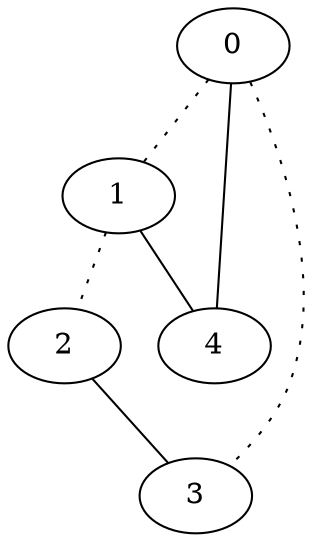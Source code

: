 graph {
a0[label=0];
a1[label=1];
a2[label=2];
a3[label=3];
a4[label=4];
a0 -- a1 [style=dotted];
a0 -- a3 [style=dotted];
a0 -- a4;
a1 -- a2 [style=dotted];
a1 -- a4;
a2 -- a3;
}
